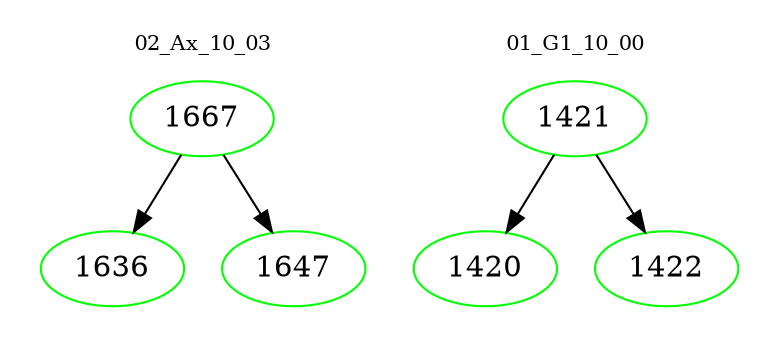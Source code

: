 digraph{
subgraph cluster_0 {
color = white
label = "02_Ax_10_03";
fontsize=10;
T0_1667 [label="1667", color="green"]
T0_1667 -> T0_1636 [color="black"]
T0_1636 [label="1636", color="green"]
T0_1667 -> T0_1647 [color="black"]
T0_1647 [label="1647", color="green"]
}
subgraph cluster_1 {
color = white
label = "01_G1_10_00";
fontsize=10;
T1_1421 [label="1421", color="green"]
T1_1421 -> T1_1420 [color="black"]
T1_1420 [label="1420", color="green"]
T1_1421 -> T1_1422 [color="black"]
T1_1422 [label="1422", color="green"]
}
}
